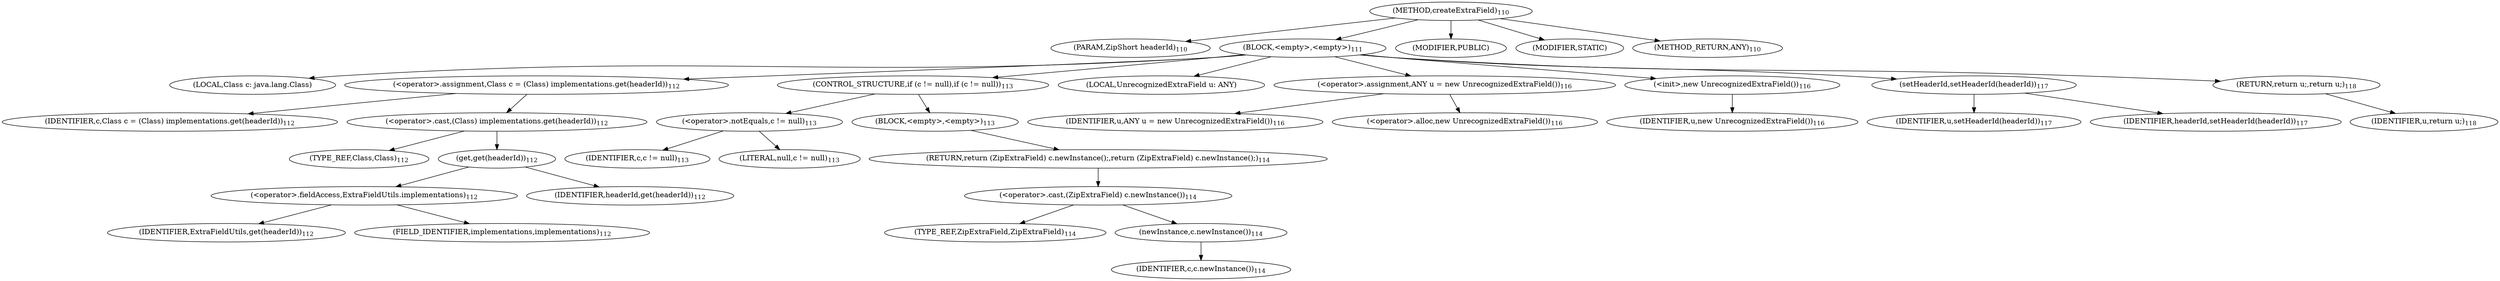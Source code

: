 digraph "createExtraField" {  
"85" [label = <(METHOD,createExtraField)<SUB>110</SUB>> ]
"86" [label = <(PARAM,ZipShort headerId)<SUB>110</SUB>> ]
"87" [label = <(BLOCK,&lt;empty&gt;,&lt;empty&gt;)<SUB>111</SUB>> ]
"88" [label = <(LOCAL,Class c: java.lang.Class)> ]
"89" [label = <(&lt;operator&gt;.assignment,Class c = (Class) implementations.get(headerId))<SUB>112</SUB>> ]
"90" [label = <(IDENTIFIER,c,Class c = (Class) implementations.get(headerId))<SUB>112</SUB>> ]
"91" [label = <(&lt;operator&gt;.cast,(Class) implementations.get(headerId))<SUB>112</SUB>> ]
"92" [label = <(TYPE_REF,Class,Class)<SUB>112</SUB>> ]
"93" [label = <(get,get(headerId))<SUB>112</SUB>> ]
"94" [label = <(&lt;operator&gt;.fieldAccess,ExtraFieldUtils.implementations)<SUB>112</SUB>> ]
"95" [label = <(IDENTIFIER,ExtraFieldUtils,get(headerId))<SUB>112</SUB>> ]
"96" [label = <(FIELD_IDENTIFIER,implementations,implementations)<SUB>112</SUB>> ]
"97" [label = <(IDENTIFIER,headerId,get(headerId))<SUB>112</SUB>> ]
"98" [label = <(CONTROL_STRUCTURE,if (c != null),if (c != null))<SUB>113</SUB>> ]
"99" [label = <(&lt;operator&gt;.notEquals,c != null)<SUB>113</SUB>> ]
"100" [label = <(IDENTIFIER,c,c != null)<SUB>113</SUB>> ]
"101" [label = <(LITERAL,null,c != null)<SUB>113</SUB>> ]
"102" [label = <(BLOCK,&lt;empty&gt;,&lt;empty&gt;)<SUB>113</SUB>> ]
"103" [label = <(RETURN,return (ZipExtraField) c.newInstance();,return (ZipExtraField) c.newInstance();)<SUB>114</SUB>> ]
"104" [label = <(&lt;operator&gt;.cast,(ZipExtraField) c.newInstance())<SUB>114</SUB>> ]
"105" [label = <(TYPE_REF,ZipExtraField,ZipExtraField)<SUB>114</SUB>> ]
"106" [label = <(newInstance,c.newInstance())<SUB>114</SUB>> ]
"107" [label = <(IDENTIFIER,c,c.newInstance())<SUB>114</SUB>> ]
"4" [label = <(LOCAL,UnrecognizedExtraField u: ANY)> ]
"108" [label = <(&lt;operator&gt;.assignment,ANY u = new UnrecognizedExtraField())<SUB>116</SUB>> ]
"109" [label = <(IDENTIFIER,u,ANY u = new UnrecognizedExtraField())<SUB>116</SUB>> ]
"110" [label = <(&lt;operator&gt;.alloc,new UnrecognizedExtraField())<SUB>116</SUB>> ]
"111" [label = <(&lt;init&gt;,new UnrecognizedExtraField())<SUB>116</SUB>> ]
"3" [label = <(IDENTIFIER,u,new UnrecognizedExtraField())<SUB>116</SUB>> ]
"112" [label = <(setHeaderId,setHeaderId(headerId))<SUB>117</SUB>> ]
"113" [label = <(IDENTIFIER,u,setHeaderId(headerId))<SUB>117</SUB>> ]
"114" [label = <(IDENTIFIER,headerId,setHeaderId(headerId))<SUB>117</SUB>> ]
"115" [label = <(RETURN,return u;,return u;)<SUB>118</SUB>> ]
"116" [label = <(IDENTIFIER,u,return u;)<SUB>118</SUB>> ]
"117" [label = <(MODIFIER,PUBLIC)> ]
"118" [label = <(MODIFIER,STATIC)> ]
"119" [label = <(METHOD_RETURN,ANY)<SUB>110</SUB>> ]
  "85" -> "86" 
  "85" -> "87" 
  "85" -> "117" 
  "85" -> "118" 
  "85" -> "119" 
  "87" -> "88" 
  "87" -> "89" 
  "87" -> "98" 
  "87" -> "4" 
  "87" -> "108" 
  "87" -> "111" 
  "87" -> "112" 
  "87" -> "115" 
  "89" -> "90" 
  "89" -> "91" 
  "91" -> "92" 
  "91" -> "93" 
  "93" -> "94" 
  "93" -> "97" 
  "94" -> "95" 
  "94" -> "96" 
  "98" -> "99" 
  "98" -> "102" 
  "99" -> "100" 
  "99" -> "101" 
  "102" -> "103" 
  "103" -> "104" 
  "104" -> "105" 
  "104" -> "106" 
  "106" -> "107" 
  "108" -> "109" 
  "108" -> "110" 
  "111" -> "3" 
  "112" -> "113" 
  "112" -> "114" 
  "115" -> "116" 
}
